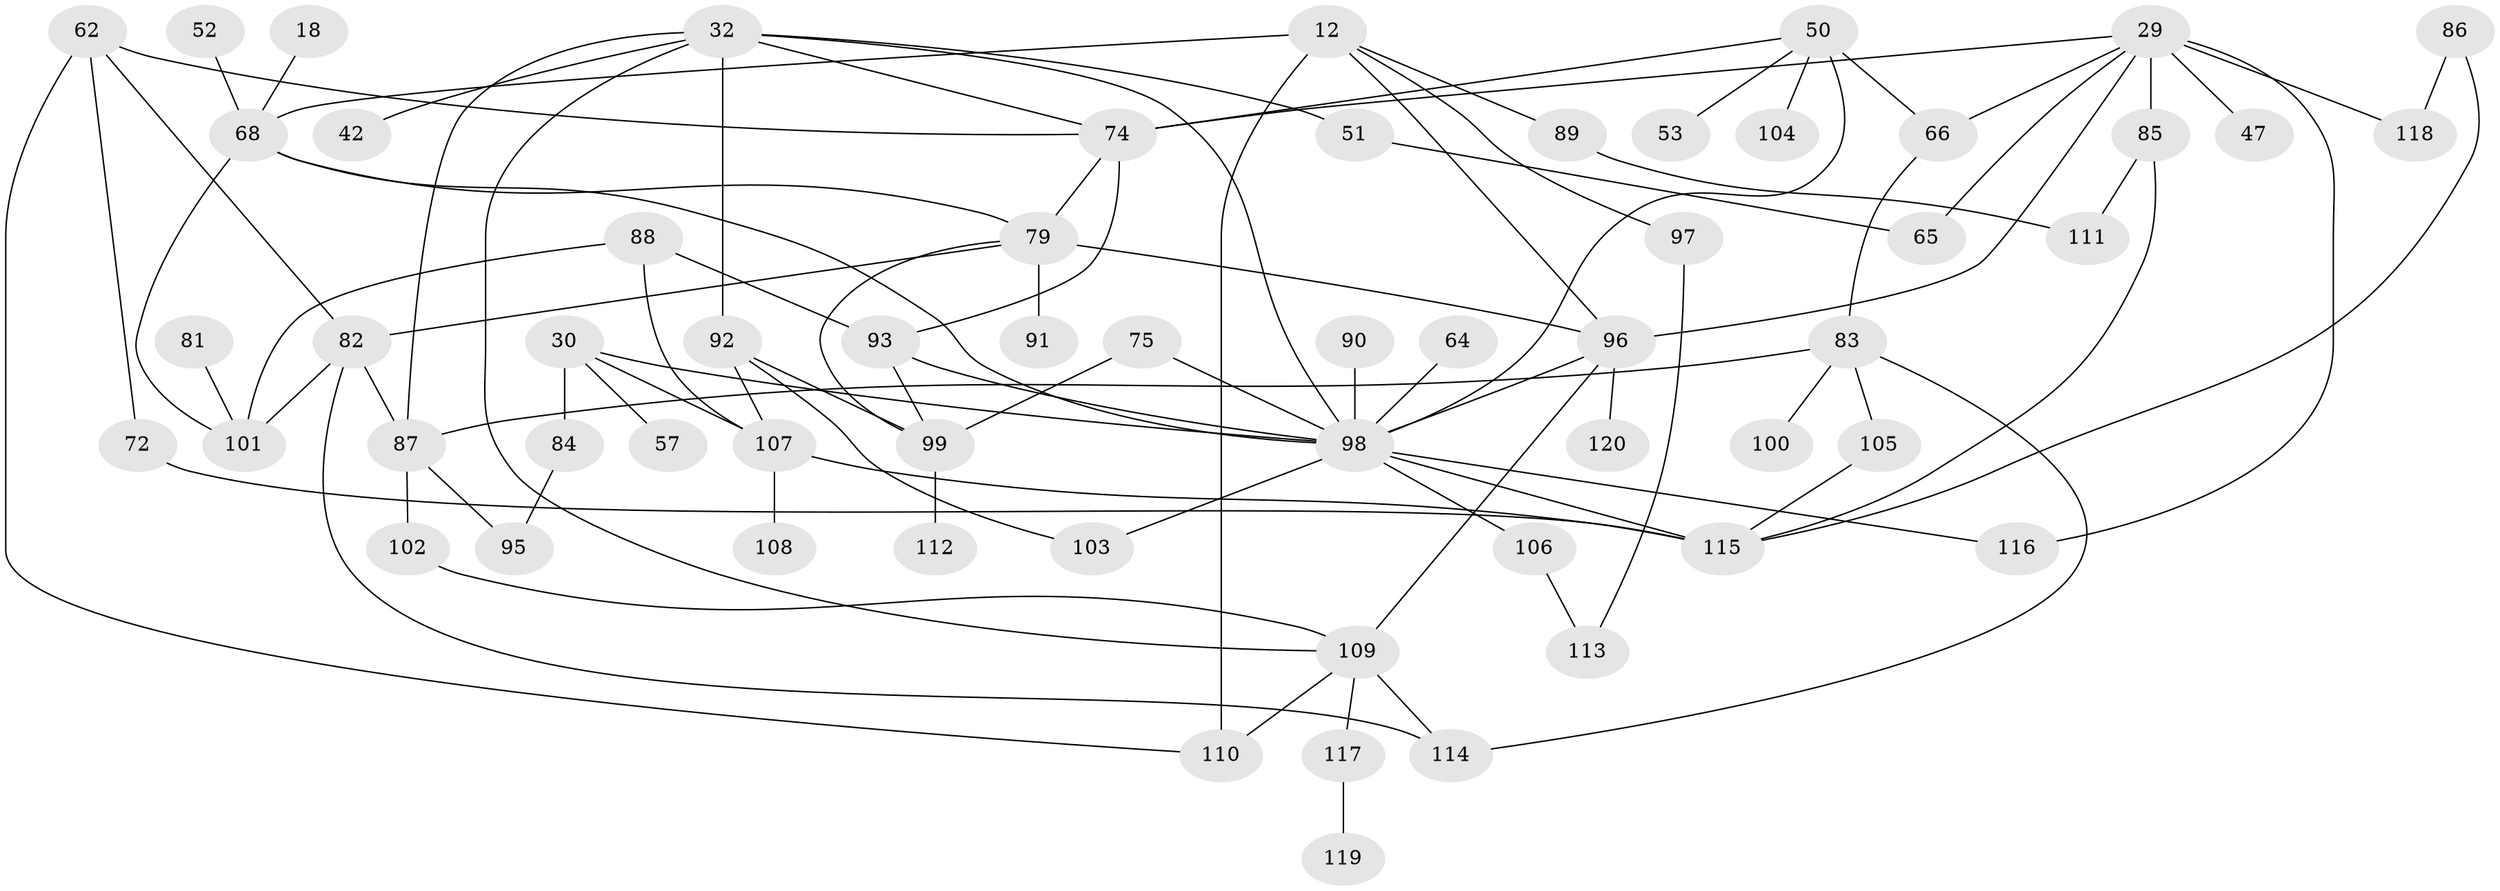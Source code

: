 // original degree distribution, {8: 0.016666666666666666, 7: 0.008333333333333333, 5: 0.06666666666666667, 1: 0.20833333333333334, 3: 0.21666666666666667, 4: 0.15, 2: 0.3, 6: 0.03333333333333333}
// Generated by graph-tools (version 1.1) at 2025/41/03/09/25 04:41:34]
// undirected, 60 vertices, 93 edges
graph export_dot {
graph [start="1"]
  node [color=gray90,style=filled];
  12;
  18;
  29 [super="+24+26"];
  30 [super="+23"];
  32 [super="+3"];
  42;
  47;
  50 [super="+39"];
  51;
  52;
  53 [super="+43"];
  57;
  62 [super="+34"];
  64;
  65 [super="+46"];
  66;
  68 [super="+15+60"];
  72;
  74 [super="+56"];
  75 [super="+13"];
  79 [super="+78"];
  81;
  82 [super="+45"];
  83 [super="+63"];
  84;
  85 [super="+70"];
  86;
  87 [super="+59"];
  88;
  89;
  90 [super="+44"];
  91;
  92 [super="+73"];
  93 [super="+76+80"];
  95;
  96 [super="+17+58"];
  97;
  98 [super="+1+77"];
  99 [super="+67"];
  100;
  101 [super="+6+4+5"];
  102;
  103 [super="+94"];
  104;
  105;
  106;
  107 [super="+41"];
  108;
  109 [super="+35"];
  110 [super="+21"];
  111;
  112;
  113;
  114;
  115 [super="+31+71+54"];
  116 [super="+40+69"];
  117;
  118;
  119;
  120;
  12 -- 89;
  12 -- 97;
  12 -- 110 [weight=2];
  12 -- 68;
  12 -- 96;
  18 -- 68;
  29 -- 47;
  29 -- 66;
  29 -- 96;
  29 -- 118;
  29 -- 116;
  29 -- 85 [weight=2];
  29 -- 65;
  29 -- 74;
  30 -- 84;
  30 -- 57;
  30 -- 98 [weight=2];
  30 -- 107;
  32 -- 42;
  32 -- 51;
  32 -- 109 [weight=2];
  32 -- 92 [weight=2];
  32 -- 98 [weight=2];
  32 -- 87;
  32 -- 74;
  50 -- 66;
  50 -- 98 [weight=2];
  50 -- 104;
  50 -- 53;
  50 -- 74;
  51 -- 65;
  52 -- 68;
  62 -- 72;
  62 -- 110;
  62 -- 82;
  62 -- 74;
  64 -- 98;
  66 -- 83;
  68 -- 98 [weight=2];
  68 -- 101;
  68 -- 79 [weight=2];
  72 -- 115 [weight=2];
  74 -- 93 [weight=2];
  74 -- 79;
  75 -- 98;
  75 -- 99;
  79 -- 99;
  79 -- 82;
  79 -- 91;
  79 -- 96;
  81 -- 101;
  82 -- 114;
  82 -- 101;
  82 -- 87;
  83 -- 114;
  83 -- 105;
  83 -- 100;
  83 -- 87;
  84 -- 95;
  85 -- 111;
  85 -- 115;
  86 -- 118;
  86 -- 115;
  87 -- 102;
  87 -- 95;
  88 -- 93;
  88 -- 101;
  88 -- 107;
  89 -- 111;
  90 -- 98;
  92 -- 107;
  92 -- 103;
  92 -- 99;
  93 -- 98;
  93 -- 99;
  96 -- 98;
  96 -- 120;
  96 -- 109;
  97 -- 113;
  98 -- 106;
  98 -- 115 [weight=3];
  98 -- 116;
  98 -- 103;
  99 -- 112;
  102 -- 109;
  105 -- 115;
  106 -- 113;
  107 -- 108;
  107 -- 115;
  109 -- 110 [weight=2];
  109 -- 114;
  109 -- 117;
  117 -- 119;
}
